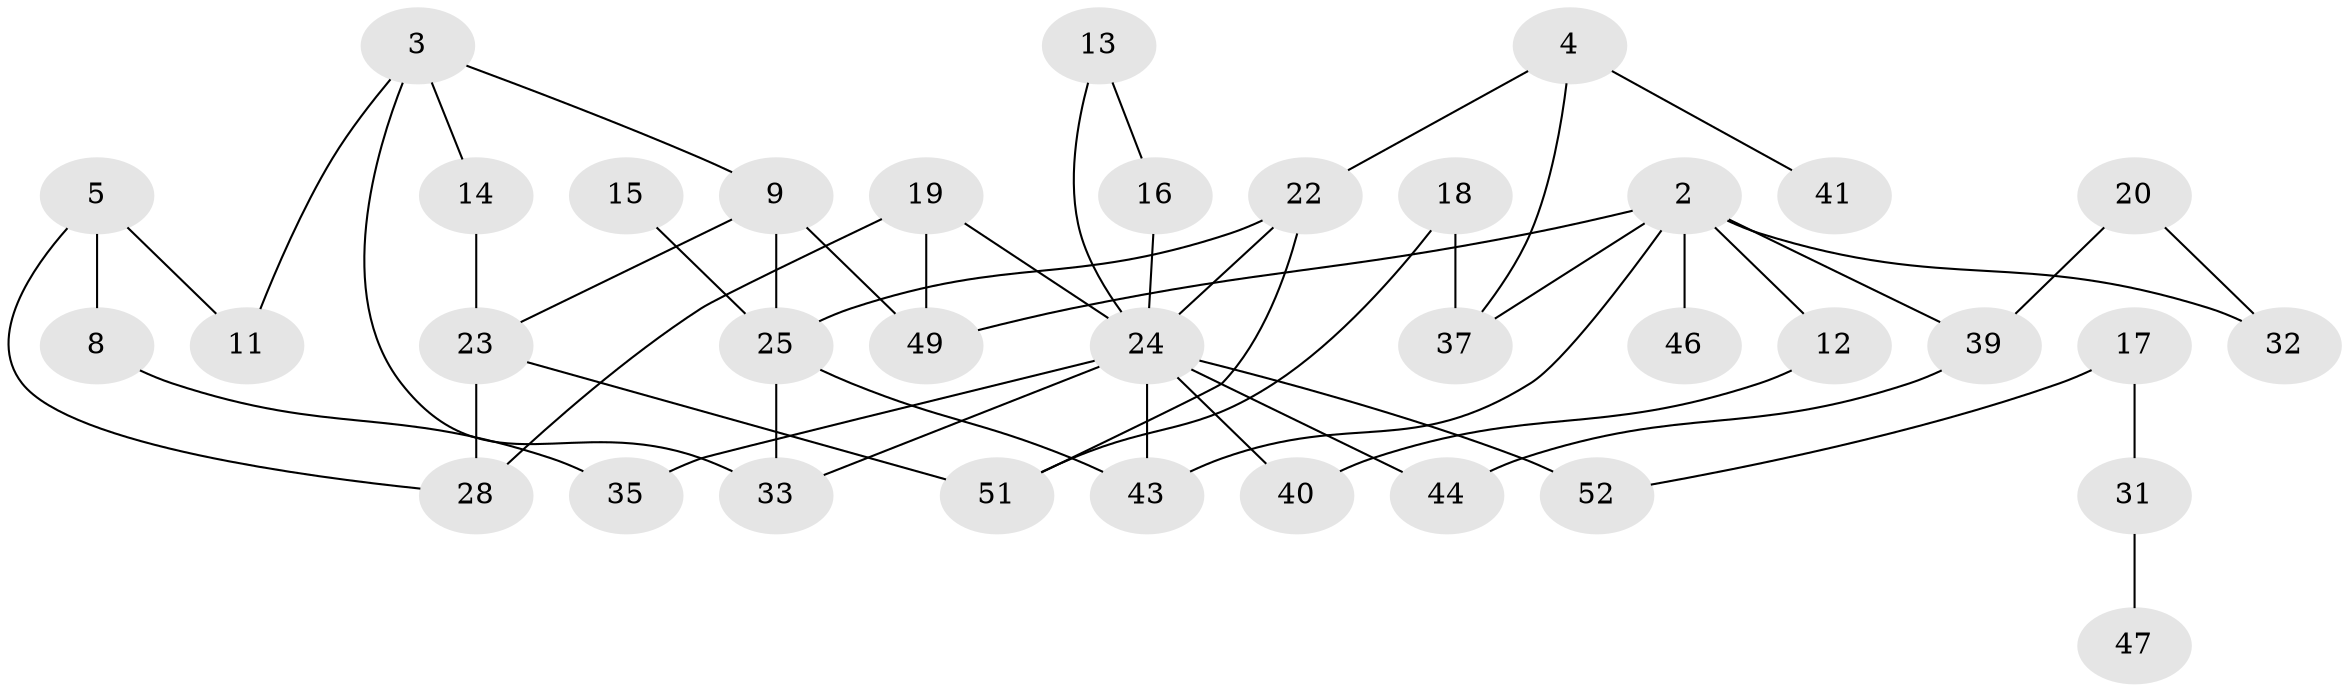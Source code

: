 // original degree distribution, {0: 0.16666666666666666, 4: 0.08771929824561403, 2: 0.2631578947368421, 1: 0.22807017543859648, 3: 0.21052631578947367, 5: 0.03508771929824561, 6: 0.008771929824561403}
// Generated by graph-tools (version 1.1) at 2025/33/03/09/25 02:33:51]
// undirected, 36 vertices, 51 edges
graph export_dot {
graph [start="1"]
  node [color=gray90,style=filled];
  2;
  3;
  4;
  5;
  8;
  9;
  11;
  12;
  13;
  14;
  15;
  16;
  17;
  18;
  19;
  20;
  22;
  23;
  24;
  25;
  28;
  31;
  32;
  33;
  35;
  37;
  39;
  40;
  41;
  43;
  44;
  46;
  47;
  49;
  51;
  52;
  2 -- 12 [weight=1.0];
  2 -- 32 [weight=1.0];
  2 -- 37 [weight=2.0];
  2 -- 39 [weight=1.0];
  2 -- 43 [weight=1.0];
  2 -- 46 [weight=1.0];
  2 -- 49 [weight=1.0];
  3 -- 9 [weight=1.0];
  3 -- 11 [weight=1.0];
  3 -- 14 [weight=1.0];
  3 -- 33 [weight=1.0];
  4 -- 22 [weight=1.0];
  4 -- 37 [weight=1.0];
  4 -- 41 [weight=1.0];
  5 -- 8 [weight=1.0];
  5 -- 11 [weight=1.0];
  5 -- 28 [weight=1.0];
  8 -- 35 [weight=1.0];
  9 -- 23 [weight=1.0];
  9 -- 25 [weight=1.0];
  9 -- 49 [weight=2.0];
  12 -- 40 [weight=1.0];
  13 -- 16 [weight=2.0];
  13 -- 24 [weight=2.0];
  14 -- 23 [weight=2.0];
  15 -- 25 [weight=1.0];
  16 -- 24 [weight=2.0];
  17 -- 31 [weight=1.0];
  17 -- 52 [weight=1.0];
  18 -- 37 [weight=2.0];
  18 -- 51 [weight=1.0];
  19 -- 24 [weight=2.0];
  19 -- 28 [weight=1.0];
  19 -- 49 [weight=1.0];
  20 -- 32 [weight=1.0];
  20 -- 39 [weight=1.0];
  22 -- 24 [weight=1.0];
  22 -- 25 [weight=1.0];
  22 -- 51 [weight=1.0];
  23 -- 28 [weight=1.0];
  23 -- 51 [weight=1.0];
  24 -- 33 [weight=1.0];
  24 -- 35 [weight=1.0];
  24 -- 40 [weight=1.0];
  24 -- 43 [weight=1.0];
  24 -- 44 [weight=1.0];
  24 -- 52 [weight=2.0];
  25 -- 33 [weight=1.0];
  25 -- 43 [weight=1.0];
  31 -- 47 [weight=1.0];
  39 -- 44 [weight=1.0];
}
